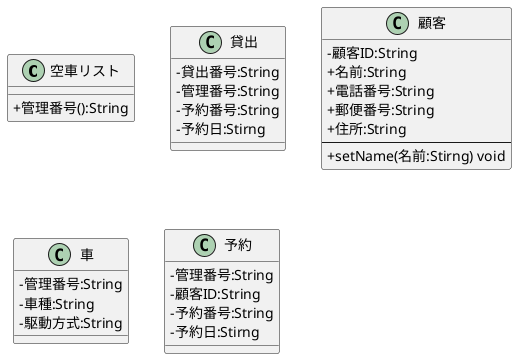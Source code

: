 @startuml
skinparam classAttributeIconSize 0
class 空車リスト{
+ 管理番号():String
}
class 貸出{
- 貸出番号:String
- 管理番号:String
-予約番号:String
-予約日:Stirng

}
class 顧客{
- 顧客ID:String
+ 名前:String
+ 電話番号:String
+ 郵便番号:String
+ 住所:String
---
+ setName(名前:Stirng) void
}
class 車 {
-管理番号:String
- 車種:String
-駆動方式:String
}
class 予約{
- 管理番号:String
- 顧客ID:String
-予約番号:String
-予約日:Stirng
}
@enduml
